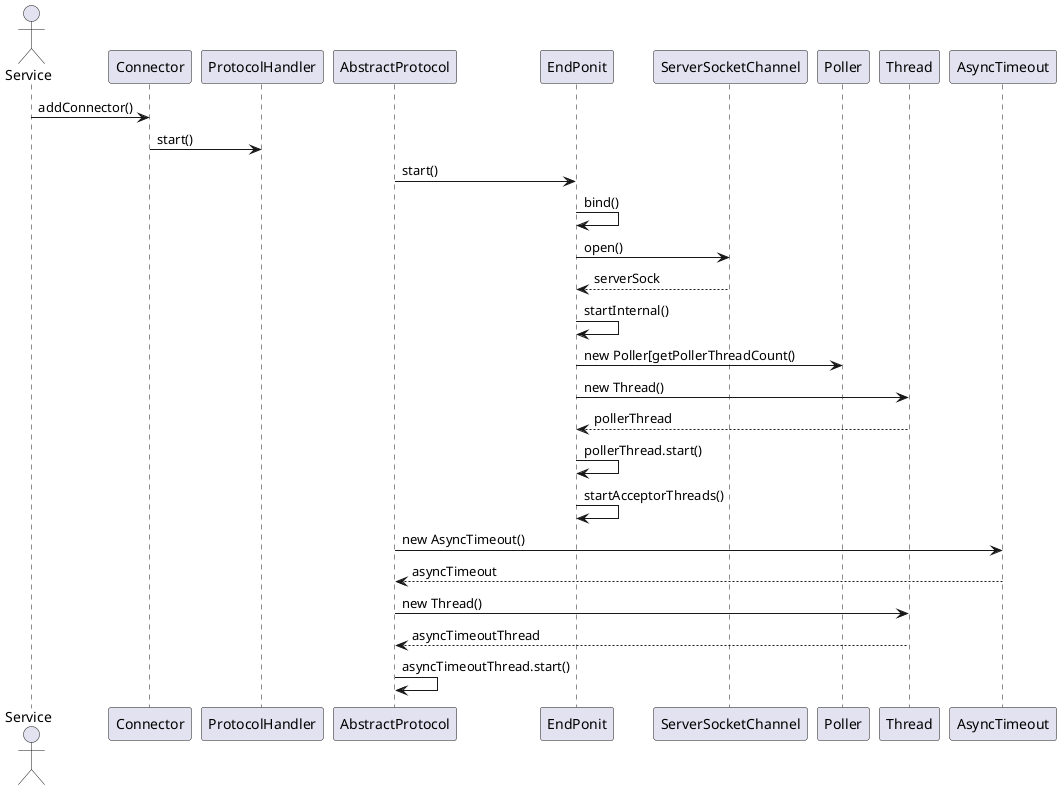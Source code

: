 @startuml

' 初始化Connector及其组件
Actor Service
Service -> Connector: addConnector()
Connector -> ProtocolHandler: start()
AbstractProtocol -> EndPonit: start()
EndPonit -> EndPonit: bind()
EndPonit -> ServerSocketChannel: open()
EndPonit <-- ServerSocketChannel: serverSock
EndPonit -> EndPonit: startInternal()
' 启动poller线程
EndPonit -> Poller: new Poller[getPollerThreadCount()
EndPonit -> Thread: new Thread()
EndPonit <-- Thread: pollerThread
EndPonit -> EndPonit: pollerThread.start()
' 启动Acceptor线程
EndPonit -> EndPonit: startAcceptorThreads()
AbstractProtocol -> AsyncTimeout: new AsyncTimeout()
AbstractProtocol <-- AsyncTimeout: asyncTimeout
AbstractProtocol -> Thread: new Thread()
AbstractProtocol <-- Thread: asyncTimeoutThread
AbstractProtocol -> AbstractProtocol: asyncTimeoutThread.start()

@enduml